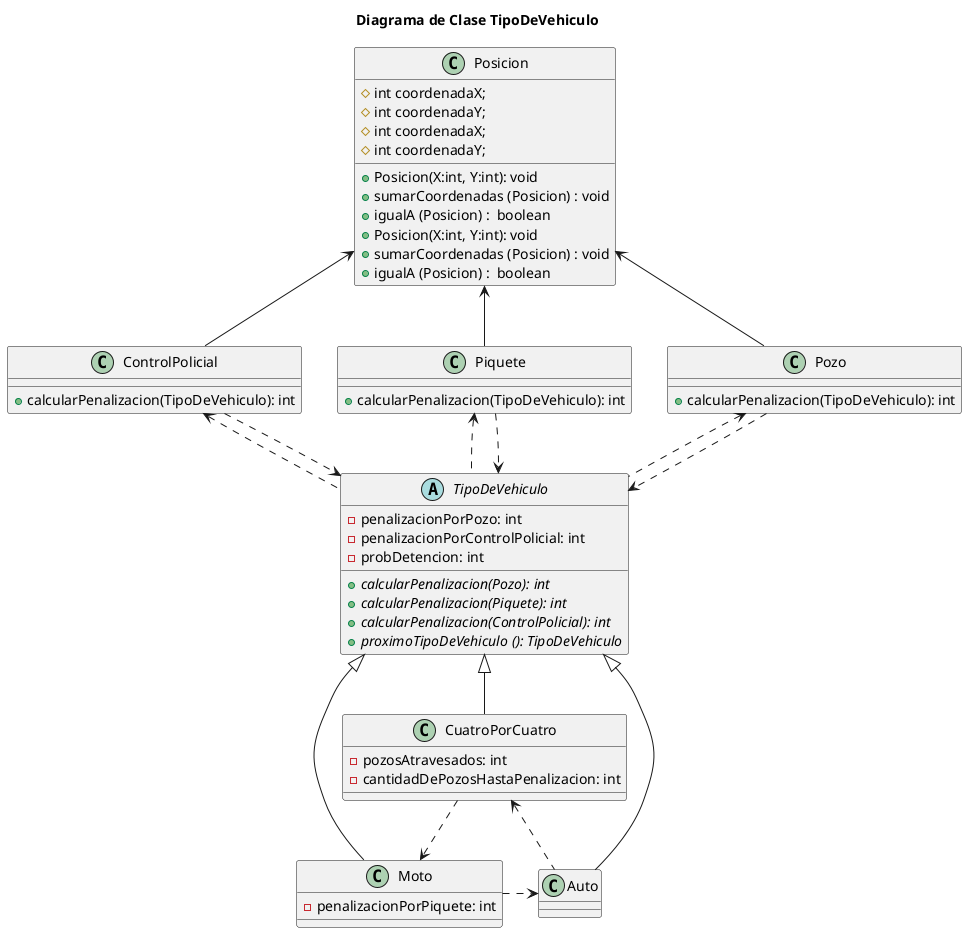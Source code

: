 @startuml

title Diagrama de Clase TipoDeVehiculo

Pozo -u-> Posicion
Piquete -u-> Posicion
ControlPolicial -u-> Posicion


TipoDeVehiculo .u.> Pozo
TipoDeVehiculo .u.> Piquete
TipoDeVehiculo .u.> ControlPolicial

TipoDeVehiculo <.u. Pozo
TipoDeVehiculo <.u. Piquete
TipoDeVehiculo <.u. ControlPolicial

TipoDeVehiculo <|-d- Moto
TipoDeVehiculo <|-d- Auto
TipoDeVehiculo <|-d- CuatroPorCuatro

Moto .r.> Auto
Auto .l.> CuatroPorCuatro
CuatroPorCuatro ..> Moto

class Posicion {
    # int coordenadaX;
    # int coordenadaY;
    + Posicion(X:int, Y:int): void
    + sumarCoordenadas (Posicion) : void
    + igualA (Posicion) :  boolean
}

abstract class TipoDeVehiculo {
    - penalizacionPorPozo: int
    - penalizacionPorControlPolicial: int
    - probDetencion: int
    + {abstract} calcularPenalizacion(Pozo): int
    + {abstract} calcularPenalizacion(Piquete): int
    + {abstract} calcularPenalizacion(ControlPolicial): int
    + {abstract} proximoTipoDeVehiculo (): TipoDeVehiculo
}

class Moto {
    - penalizacionPorPiquete: int
}

class CuatroPorCuatro {
    - pozosAtravesados: int
    - cantidadDePozosHastaPenalizacion: int
}

class Posicion {
    # int coordenadaX;
    # int coordenadaY;
    + Posicion(X:int, Y:int): void
    + sumarCoordenadas (Posicion) : void
    + igualA (Posicion) :  boolean
}

class Pozo {
+ calcularPenalizacion(TipoDeVehiculo): int
}

class Piquete {
+ calcularPenalizacion(TipoDeVehiculo): int
}

class ControlPolicial {
    + calcularPenalizacion(TipoDeVehiculo): int
}

abstract class TipoDeVehiculo

@enduml